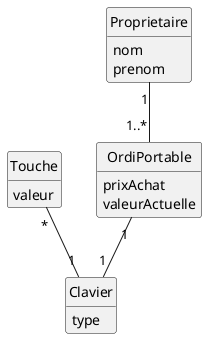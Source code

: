 
@startuml TD1.2.2 V1
'--------------------------------
' Parametres pour le dessin
'--------------------------------
hide circle
hide empty members
hide empty methods
'--------------------------------

class OrdiPortable {
  prixAchat
  valeurActuelle
}

class Clavier {
  type
}

class Touche {
  valeur
}

class Proprietaire {
  nom
  prenom
}

Proprietaire "1" -- "1..*" OrdiPortable
OrdiPortable "1" -- "1" Clavier
Touche "*" -- "1" Clavier



@enduml
